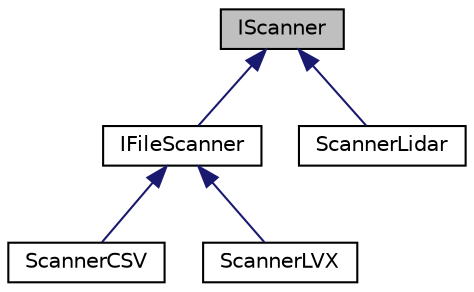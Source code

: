 digraph "IScanner"
{
 // LATEX_PDF_SIZE
  edge [fontname="Helvetica",fontsize="10",labelfontname="Helvetica",labelfontsize="10"];
  node [fontname="Helvetica",fontsize="10",shape=record];
  Node1 [label="IScanner",height=0.2,width=0.4,color="black", fillcolor="grey75", style="filled", fontcolor="black",tooltip=" "];
  Node1 -> Node2 [dir="back",color="midnightblue",fontsize="10",style="solid",fontname="Helvetica"];
  Node2 [label="IFileScanner",height=0.2,width=0.4,color="black", fillcolor="white", style="filled",URL="$classIFileScanner.html",tooltip=" "];
  Node2 -> Node3 [dir="back",color="midnightblue",fontsize="10",style="solid",fontname="Helvetica"];
  Node3 [label="ScannerCSV",height=0.2,width=0.4,color="black", fillcolor="white", style="filled",URL="$classScannerCSV.html",tooltip=" "];
  Node2 -> Node4 [dir="back",color="midnightblue",fontsize="10",style="solid",fontname="Helvetica"];
  Node4 [label="ScannerLVX",height=0.2,width=0.4,color="black", fillcolor="white", style="filled",URL="$classScannerLVX.html",tooltip=" "];
  Node1 -> Node5 [dir="back",color="midnightblue",fontsize="10",style="solid",fontname="Helvetica"];
  Node5 [label="ScannerLidar",height=0.2,width=0.4,color="black", fillcolor="white", style="filled",URL="$classScannerLidar.html",tooltip=" "];
}
